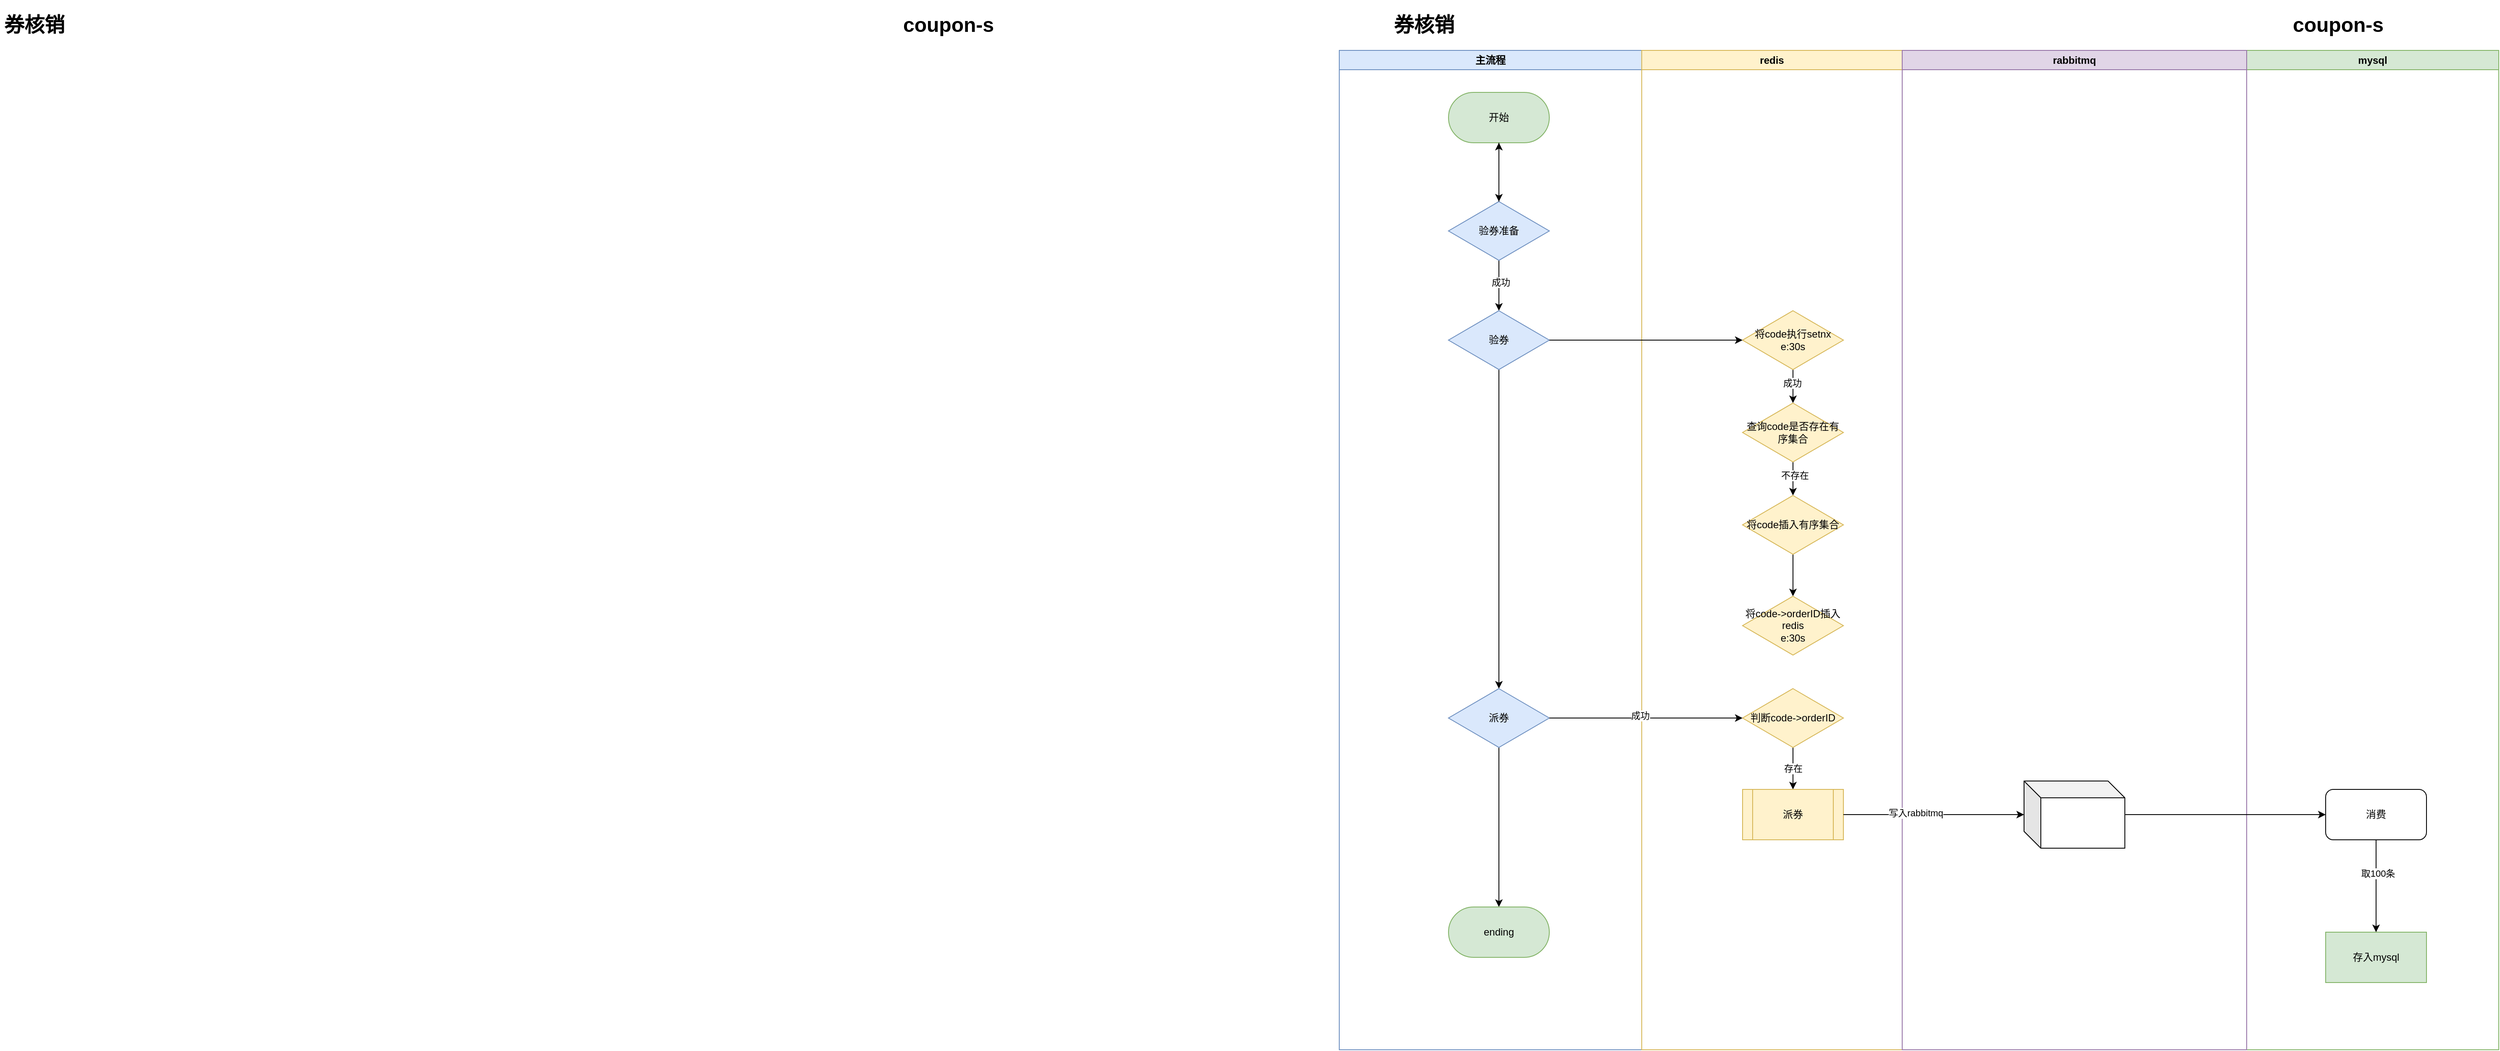 <mxfile version="24.7.17">
  <diagram name="第 1 页" id="9qalYlBnHVuoMHJrbcrD">
    <mxGraphModel dx="3029" dy="2558" grid="1" gridSize="10" guides="1" tooltips="1" connect="1" arrows="1" fold="1" page="1" pageScale="1" pageWidth="827" pageHeight="1169" math="0" shadow="0">
      <root>
        <mxCell id="0" />
        <mxCell id="1" parent="0" />
        <mxCell id="cmUr0t99PNhyHxNUv_uG-2" value="&lt;h1&gt;券核销&lt;/h1&gt;" style="text;html=1;strokeColor=none;fillColor=none;spacing=5;spacingTop=-20;whiteSpace=wrap;overflow=hidden;rounded=0;" parent="1" vertex="1">
          <mxGeometry x="60" y="-1040" width="190" height="120" as="geometry" />
        </mxCell>
        <mxCell id="1PulrpO6rr_952y6443d-10" value="&lt;h1&gt;coupon-s&lt;/h1&gt;" style="text;html=1;strokeColor=none;fillColor=none;spacing=5;spacingTop=-20;whiteSpace=wrap;overflow=hidden;rounded=0;" parent="1" vertex="1">
          <mxGeometry x="1130" y="-1040" width="180" height="40" as="geometry" />
        </mxCell>
        <mxCell id="GuGhAcRaihH_NDtZ5HGc-42" value="&lt;h1&gt;券核销&lt;/h1&gt;" style="text;html=1;strokeColor=none;fillColor=none;spacing=5;spacingTop=-20;whiteSpace=wrap;overflow=hidden;rounded=0;" parent="1" vertex="1">
          <mxGeometry x="1714" y="-1040" width="190" height="120" as="geometry" />
        </mxCell>
        <mxCell id="GuGhAcRaihH_NDtZ5HGc-43" value="主流程" style="swimlane;whiteSpace=wrap;html=1;fillColor=#dae8fc;strokeColor=#6c8ebf;" parent="1" vertex="1">
          <mxGeometry x="1654" y="-990" width="360" height="1190" as="geometry" />
        </mxCell>
        <mxCell id="GuGhAcRaihH_NDtZ5HGc-44" style="edgeStyle=orthogonalEdgeStyle;rounded=0;orthogonalLoop=1;jettySize=auto;html=1;exitX=0.5;exitY=1;exitDx=0;exitDy=0;" parent="GuGhAcRaihH_NDtZ5HGc-43" edge="1">
          <mxGeometry relative="1" as="geometry">
            <mxPoint x="190" y="240" as="sourcePoint" />
            <mxPoint x="190" y="240" as="targetPoint" />
          </mxGeometry>
        </mxCell>
        <mxCell id="GuGhAcRaihH_NDtZ5HGc-45" value="" style="edgeStyle=orthogonalEdgeStyle;rounded=0;orthogonalLoop=1;jettySize=auto;html=1;" parent="GuGhAcRaihH_NDtZ5HGc-43" source="GuGhAcRaihH_NDtZ5HGc-47" target="GuGhAcRaihH_NDtZ5HGc-49" edge="1">
          <mxGeometry relative="1" as="geometry" />
        </mxCell>
        <mxCell id="GuGhAcRaihH_NDtZ5HGc-46" value="成功" style="edgeLabel;html=1;align=center;verticalAlign=middle;resizable=0;points=[];" parent="GuGhAcRaihH_NDtZ5HGc-45" vertex="1" connectable="0">
          <mxGeometry x="-0.133" y="2" relative="1" as="geometry">
            <mxPoint as="offset" />
          </mxGeometry>
        </mxCell>
        <mxCell id="GuGhAcRaihH_NDtZ5HGc-47" value="验券准备" style="rhombus;whiteSpace=wrap;html=1;fillColor=#dae8fc;strokeColor=#6c8ebf;" parent="GuGhAcRaihH_NDtZ5HGc-43" vertex="1">
          <mxGeometry x="130" y="180" width="120" height="70" as="geometry" />
        </mxCell>
        <mxCell id="GuGhAcRaihH_NDtZ5HGc-48" value="" style="edgeStyle=orthogonalEdgeStyle;rounded=0;orthogonalLoop=1;jettySize=auto;html=1;" parent="GuGhAcRaihH_NDtZ5HGc-43" source="GuGhAcRaihH_NDtZ5HGc-49" target="GuGhAcRaihH_NDtZ5HGc-51" edge="1">
          <mxGeometry relative="1" as="geometry" />
        </mxCell>
        <mxCell id="GuGhAcRaihH_NDtZ5HGc-49" value="验券" style="rhombus;whiteSpace=wrap;html=1;fillColor=#dae8fc;strokeColor=#6c8ebf;" parent="GuGhAcRaihH_NDtZ5HGc-43" vertex="1">
          <mxGeometry x="130" y="310" width="120" height="70" as="geometry" />
        </mxCell>
        <mxCell id="GuGhAcRaihH_NDtZ5HGc-50" value="" style="edgeStyle=orthogonalEdgeStyle;rounded=0;orthogonalLoop=1;jettySize=auto;html=1;" parent="GuGhAcRaihH_NDtZ5HGc-43" source="GuGhAcRaihH_NDtZ5HGc-51" target="GuGhAcRaihH_NDtZ5HGc-52" edge="1">
          <mxGeometry relative="1" as="geometry" />
        </mxCell>
        <mxCell id="GuGhAcRaihH_NDtZ5HGc-51" value="派券" style="rhombus;whiteSpace=wrap;html=1;fillColor=#dae8fc;strokeColor=#6c8ebf;" parent="GuGhAcRaihH_NDtZ5HGc-43" vertex="1">
          <mxGeometry x="130" y="760" width="120" height="70" as="geometry" />
        </mxCell>
        <mxCell id="GuGhAcRaihH_NDtZ5HGc-52" value="ending" style="rounded=1;whiteSpace=wrap;html=1;arcSize=50;fillColor=#d5e8d4;strokeColor=#82b366;" parent="GuGhAcRaihH_NDtZ5HGc-43" vertex="1">
          <mxGeometry x="130" y="1020" width="120" height="60" as="geometry" />
        </mxCell>
        <mxCell id="GuGhAcRaihH_NDtZ5HGc-53" value="开始" style="rounded=1;whiteSpace=wrap;html=1;arcSize=50;fillColor=#d5e8d4;strokeColor=#82b366;" parent="GuGhAcRaihH_NDtZ5HGc-43" vertex="1">
          <mxGeometry x="130" y="50" width="120" height="60" as="geometry" />
        </mxCell>
        <mxCell id="GuGhAcRaihH_NDtZ5HGc-54" value="" style="edgeStyle=orthogonalEdgeStyle;rounded=0;orthogonalLoop=1;jettySize=auto;html=1;" parent="GuGhAcRaihH_NDtZ5HGc-43" source="GuGhAcRaihH_NDtZ5HGc-53" target="GuGhAcRaihH_NDtZ5HGc-47" edge="1">
          <mxGeometry relative="1" as="geometry" />
        </mxCell>
        <mxCell id="GuGhAcRaihH_NDtZ5HGc-55" value="" style="edgeStyle=orthogonalEdgeStyle;rounded=0;orthogonalLoop=1;jettySize=auto;html=1;" parent="GuGhAcRaihH_NDtZ5HGc-43" source="GuGhAcRaihH_NDtZ5HGc-47" target="GuGhAcRaihH_NDtZ5HGc-53" edge="1">
          <mxGeometry relative="1" as="geometry" />
        </mxCell>
        <mxCell id="GuGhAcRaihH_NDtZ5HGc-56" value="redis" style="swimlane;whiteSpace=wrap;html=1;fillColor=#fff2cc;strokeColor=#d6b656;" parent="1" vertex="1">
          <mxGeometry x="2014" y="-990" width="310" height="1190" as="geometry" />
        </mxCell>
        <mxCell id="GuGhAcRaihH_NDtZ5HGc-57" value="" style="edgeStyle=orthogonalEdgeStyle;rounded=0;orthogonalLoop=1;jettySize=auto;html=1;" parent="GuGhAcRaihH_NDtZ5HGc-56" source="GuGhAcRaihH_NDtZ5HGc-59" target="GuGhAcRaihH_NDtZ5HGc-62" edge="1">
          <mxGeometry relative="1" as="geometry" />
        </mxCell>
        <mxCell id="GuGhAcRaihH_NDtZ5HGc-58" value="成功" style="edgeLabel;html=1;align=center;verticalAlign=middle;resizable=0;points=[];" parent="GuGhAcRaihH_NDtZ5HGc-57" vertex="1" connectable="0">
          <mxGeometry x="-0.188" y="-1" relative="1" as="geometry">
            <mxPoint as="offset" />
          </mxGeometry>
        </mxCell>
        <mxCell id="GuGhAcRaihH_NDtZ5HGc-59" value="将code执行setnx&lt;br&gt;e:30s" style="rhombus;whiteSpace=wrap;html=1;fillColor=#fff2cc;strokeColor=#d6b656;" parent="GuGhAcRaihH_NDtZ5HGc-56" vertex="1">
          <mxGeometry x="120" y="310" width="120" height="70" as="geometry" />
        </mxCell>
        <mxCell id="GuGhAcRaihH_NDtZ5HGc-60" value="" style="edgeStyle=orthogonalEdgeStyle;rounded=0;orthogonalLoop=1;jettySize=auto;html=1;" parent="GuGhAcRaihH_NDtZ5HGc-56" source="GuGhAcRaihH_NDtZ5HGc-62" target="GuGhAcRaihH_NDtZ5HGc-64" edge="1">
          <mxGeometry relative="1" as="geometry" />
        </mxCell>
        <mxCell id="GuGhAcRaihH_NDtZ5HGc-61" value="不存在" style="edgeLabel;html=1;align=center;verticalAlign=middle;resizable=0;points=[];" parent="GuGhAcRaihH_NDtZ5HGc-60" vertex="1" connectable="0">
          <mxGeometry x="-0.212" y="2" relative="1" as="geometry">
            <mxPoint as="offset" />
          </mxGeometry>
        </mxCell>
        <mxCell id="GuGhAcRaihH_NDtZ5HGc-62" value="查询code是否存在有序集合" style="rhombus;whiteSpace=wrap;html=1;fillColor=#fff2cc;strokeColor=#d6b656;" parent="GuGhAcRaihH_NDtZ5HGc-56" vertex="1">
          <mxGeometry x="120" y="420" width="120" height="70" as="geometry" />
        </mxCell>
        <mxCell id="GuGhAcRaihH_NDtZ5HGc-63" value="" style="edgeStyle=orthogonalEdgeStyle;rounded=0;orthogonalLoop=1;jettySize=auto;html=1;" parent="GuGhAcRaihH_NDtZ5HGc-56" source="GuGhAcRaihH_NDtZ5HGc-64" target="GuGhAcRaihH_NDtZ5HGc-65" edge="1">
          <mxGeometry relative="1" as="geometry" />
        </mxCell>
        <mxCell id="GuGhAcRaihH_NDtZ5HGc-64" value="将code插入有序集合" style="rhombus;whiteSpace=wrap;html=1;fillColor=#fff2cc;strokeColor=#d6b656;" parent="GuGhAcRaihH_NDtZ5HGc-56" vertex="1">
          <mxGeometry x="120" y="530" width="120" height="70" as="geometry" />
        </mxCell>
        <mxCell id="GuGhAcRaihH_NDtZ5HGc-65" value="将code-&amp;gt;orderID插入&lt;br&gt;redis&lt;br&gt;e:30s" style="rhombus;whiteSpace=wrap;html=1;fillColor=#fff2cc;strokeColor=#d6b656;" parent="GuGhAcRaihH_NDtZ5HGc-56" vertex="1">
          <mxGeometry x="120" y="650" width="120" height="70" as="geometry" />
        </mxCell>
        <mxCell id="GuGhAcRaihH_NDtZ5HGc-66" value="存在" style="edgeStyle=orthogonalEdgeStyle;rounded=0;orthogonalLoop=1;jettySize=auto;html=1;" parent="GuGhAcRaihH_NDtZ5HGc-56" source="GuGhAcRaihH_NDtZ5HGc-67" target="GuGhAcRaihH_NDtZ5HGc-68" edge="1">
          <mxGeometry relative="1" as="geometry" />
        </mxCell>
        <mxCell id="GuGhAcRaihH_NDtZ5HGc-67" value="判断code-&amp;gt;orderID" style="rhombus;whiteSpace=wrap;html=1;fillColor=#fff2cc;strokeColor=#d6b656;" parent="GuGhAcRaihH_NDtZ5HGc-56" vertex="1">
          <mxGeometry x="120" y="760" width="120" height="70" as="geometry" />
        </mxCell>
        <mxCell id="GuGhAcRaihH_NDtZ5HGc-68" value="派券" style="shape=process;whiteSpace=wrap;html=1;backgroundOutline=1;fillColor=#fff2cc;strokeColor=#d6b656;" parent="GuGhAcRaihH_NDtZ5HGc-56" vertex="1">
          <mxGeometry x="120" y="880" width="120" height="60" as="geometry" />
        </mxCell>
        <mxCell id="GuGhAcRaihH_NDtZ5HGc-69" value="mysql" style="swimlane;whiteSpace=wrap;html=1;fillColor=#d5e8d4;strokeColor=#82b366;" parent="1" vertex="1">
          <mxGeometry x="2734" y="-990" width="300" height="1190" as="geometry" />
        </mxCell>
        <mxCell id="GuGhAcRaihH_NDtZ5HGc-70" value="存入mysql" style="whiteSpace=wrap;html=1;fillColor=#d5e8d4;strokeColor=#82b366;" parent="GuGhAcRaihH_NDtZ5HGc-69" vertex="1">
          <mxGeometry x="94" y="1050" width="120" height="60" as="geometry" />
        </mxCell>
        <mxCell id="GuGhAcRaihH_NDtZ5HGc-71" style="edgeStyle=orthogonalEdgeStyle;rounded=0;orthogonalLoop=1;jettySize=auto;html=1;entryX=0.5;entryY=0;entryDx=0;entryDy=0;" parent="GuGhAcRaihH_NDtZ5HGc-69" source="GuGhAcRaihH_NDtZ5HGc-73" target="GuGhAcRaihH_NDtZ5HGc-70" edge="1">
          <mxGeometry relative="1" as="geometry" />
        </mxCell>
        <mxCell id="GuGhAcRaihH_NDtZ5HGc-72" value="取100条" style="edgeLabel;html=1;align=center;verticalAlign=middle;resizable=0;points=[];" parent="GuGhAcRaihH_NDtZ5HGc-71" vertex="1" connectable="0">
          <mxGeometry x="-0.273" y="2" relative="1" as="geometry">
            <mxPoint as="offset" />
          </mxGeometry>
        </mxCell>
        <mxCell id="GuGhAcRaihH_NDtZ5HGc-73" value="消费" style="rounded=1;whiteSpace=wrap;html=1;" parent="GuGhAcRaihH_NDtZ5HGc-69" vertex="1">
          <mxGeometry x="94" y="880" width="120" height="60" as="geometry" />
        </mxCell>
        <mxCell id="GuGhAcRaihH_NDtZ5HGc-74" value="" style="edgeStyle=orthogonalEdgeStyle;rounded=0;orthogonalLoop=1;jettySize=auto;html=1;" parent="1" source="GuGhAcRaihH_NDtZ5HGc-49" target="GuGhAcRaihH_NDtZ5HGc-59" edge="1">
          <mxGeometry relative="1" as="geometry" />
        </mxCell>
        <mxCell id="GuGhAcRaihH_NDtZ5HGc-75" value="" style="edgeStyle=orthogonalEdgeStyle;rounded=0;orthogonalLoop=1;jettySize=auto;html=1;" parent="1" source="GuGhAcRaihH_NDtZ5HGc-51" target="GuGhAcRaihH_NDtZ5HGc-67" edge="1">
          <mxGeometry relative="1" as="geometry" />
        </mxCell>
        <mxCell id="GuGhAcRaihH_NDtZ5HGc-76" value="成功" style="edgeLabel;html=1;align=center;verticalAlign=middle;resizable=0;points=[];" parent="GuGhAcRaihH_NDtZ5HGc-75" vertex="1" connectable="0">
          <mxGeometry x="-0.061" y="3" relative="1" as="geometry">
            <mxPoint as="offset" />
          </mxGeometry>
        </mxCell>
        <mxCell id="GuGhAcRaihH_NDtZ5HGc-77" value="rabbitmq" style="swimlane;whiteSpace=wrap;html=1;fillColor=#e1d5e7;strokeColor=#9673a6;" parent="1" vertex="1">
          <mxGeometry x="2324" y="-990" width="410" height="1190" as="geometry" />
        </mxCell>
        <mxCell id="GuGhAcRaihH_NDtZ5HGc-78" value="" style="shape=cube;whiteSpace=wrap;html=1;boundedLbl=1;backgroundOutline=1;darkOpacity=0.05;darkOpacity2=0.1;" parent="GuGhAcRaihH_NDtZ5HGc-77" vertex="1">
          <mxGeometry x="145" y="870" width="120" height="80" as="geometry" />
        </mxCell>
        <mxCell id="GuGhAcRaihH_NDtZ5HGc-79" value="&lt;h1&gt;coupon-s&lt;/h1&gt;" style="text;html=1;strokeColor=none;fillColor=none;spacing=5;spacingTop=-20;whiteSpace=wrap;overflow=hidden;rounded=0;" parent="1" vertex="1">
          <mxGeometry x="2784" y="-1040" width="180" height="40" as="geometry" />
        </mxCell>
        <mxCell id="GuGhAcRaihH_NDtZ5HGc-80" style="edgeStyle=orthogonalEdgeStyle;rounded=0;orthogonalLoop=1;jettySize=auto;html=1;" parent="1" source="GuGhAcRaihH_NDtZ5HGc-68" target="GuGhAcRaihH_NDtZ5HGc-78" edge="1">
          <mxGeometry relative="1" as="geometry" />
        </mxCell>
        <mxCell id="GuGhAcRaihH_NDtZ5HGc-81" value="写入rabbitmq" style="edgeLabel;html=1;align=center;verticalAlign=middle;resizable=0;points=[];" parent="GuGhAcRaihH_NDtZ5HGc-80" vertex="1" connectable="0">
          <mxGeometry x="-0.204" y="2" relative="1" as="geometry">
            <mxPoint as="offset" />
          </mxGeometry>
        </mxCell>
        <mxCell id="GuGhAcRaihH_NDtZ5HGc-82" value="" style="edgeStyle=orthogonalEdgeStyle;rounded=0;orthogonalLoop=1;jettySize=auto;html=1;" parent="1" source="GuGhAcRaihH_NDtZ5HGc-78" target="GuGhAcRaihH_NDtZ5HGc-73" edge="1">
          <mxGeometry relative="1" as="geometry" />
        </mxCell>
      </root>
    </mxGraphModel>
  </diagram>
</mxfile>
